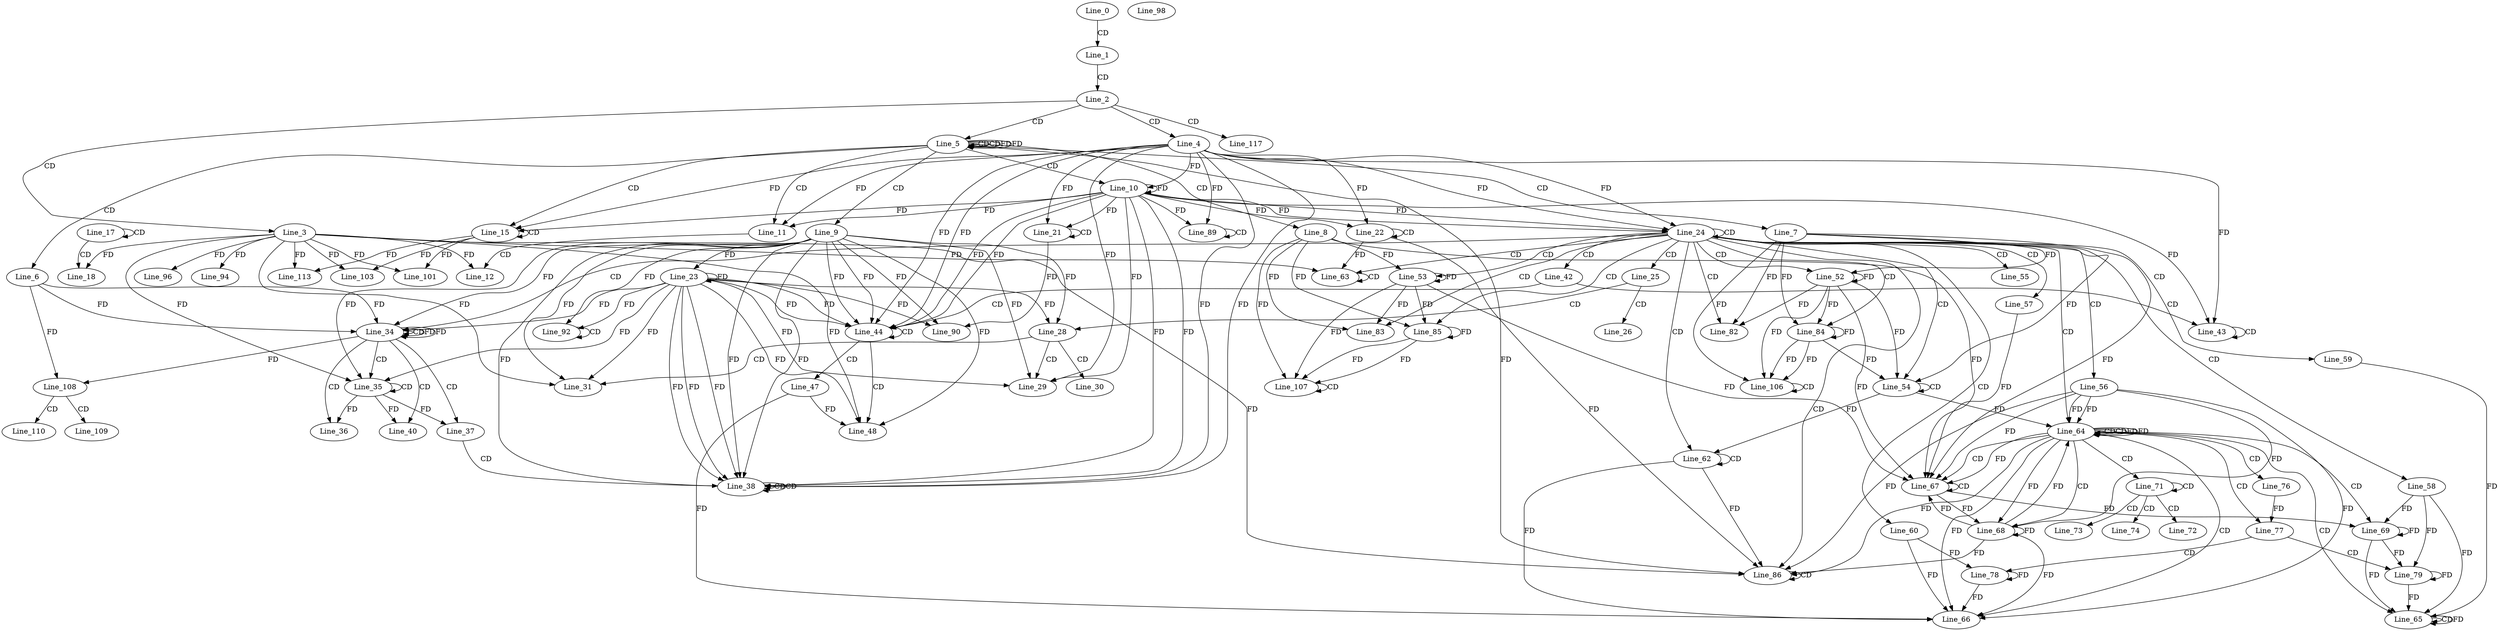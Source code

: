 digraph G {
  Line_0;
  Line_1;
  Line_2;
  Line_3;
  Line_4;
  Line_5;
  Line_5;
  Line_5;
  Line_6;
  Line_7;
  Line_8;
  Line_9;
  Line_10;
  Line_11;
  Line_12;
  Line_12;
  Line_15;
  Line_15;
  Line_17;
  Line_17;
  Line_18;
  Line_18;
  Line_21;
  Line_21;
  Line_22;
  Line_22;
  Line_23;
  Line_24;
  Line_24;
  Line_25;
  Line_26;
  Line_28;
  Line_28;
  Line_28;
  Line_29;
  Line_29;
  Line_29;
  Line_30;
  Line_31;
  Line_31;
  Line_31;
  Line_34;
  Line_34;
  Line_34;
  Line_35;
  Line_35;
  Line_35;
  Line_35;
  Line_36;
  Line_37;
  Line_38;
  Line_38;
  Line_38;
  Line_40;
  Line_42;
  Line_43;
  Line_43;
  Line_44;
  Line_44;
  Line_47;
  Line_48;
  Line_48;
  Line_48;
  Line_52;
  Line_52;
  Line_53;
  Line_53;
  Line_54;
  Line_54;
  Line_55;
  Line_56;
  Line_57;
  Line_58;
  Line_59;
  Line_60;
  Line_62;
  Line_62;
  Line_63;
  Line_63;
  Line_64;
  Line_64;
  Line_65;
  Line_65;
  Line_65;
  Line_66;
  Line_66;
  Line_67;
  Line_67;
  Line_68;
  Line_69;
  Line_71;
  Line_71;
  Line_72;
  Line_73;
  Line_73;
  Line_74;
  Line_76;
  Line_77;
  Line_78;
  Line_79;
  Line_82;
  Line_83;
  Line_84;
  Line_85;
  Line_86;
  Line_86;
  Line_86;
  Line_86;
  Line_89;
  Line_89;
  Line_90;
  Line_92;
  Line_92;
  Line_94;
  Line_96;
  Line_98;
  Line_101;
  Line_103;
  Line_106;
  Line_106;
  Line_107;
  Line_107;
  Line_108;
  Line_108;
  Line_109;
  Line_110;
  Line_113;
  Line_117;
  Line_0 -> Line_1 [ label="CD" ];
  Line_1 -> Line_2 [ label="CD" ];
  Line_2 -> Line_3 [ label="CD" ];
  Line_2 -> Line_4 [ label="CD" ];
  Line_2 -> Line_5 [ label="CD" ];
  Line_5 -> Line_5 [ label="CD" ];
  Line_5 -> Line_5 [ label="CD" ];
  Line_5 -> Line_5 [ label="FD" ];
  Line_5 -> Line_6 [ label="CD" ];
  Line_5 -> Line_7 [ label="CD" ];
  Line_5 -> Line_8 [ label="CD" ];
  Line_5 -> Line_9 [ label="CD" ];
  Line_5 -> Line_10 [ label="CD" ];
  Line_10 -> Line_10 [ label="FD" ];
  Line_4 -> Line_10 [ label="FD" ];
  Line_5 -> Line_11 [ label="CD" ];
  Line_10 -> Line_11 [ label="FD" ];
  Line_4 -> Line_11 [ label="FD" ];
  Line_11 -> Line_12 [ label="CD" ];
  Line_3 -> Line_12 [ label="FD" ];
  Line_5 -> Line_15 [ label="CD" ];
  Line_15 -> Line_15 [ label="CD" ];
  Line_10 -> Line_15 [ label="FD" ];
  Line_4 -> Line_15 [ label="FD" ];
  Line_17 -> Line_17 [ label="CD" ];
  Line_17 -> Line_18 [ label="CD" ];
  Line_3 -> Line_18 [ label="FD" ];
  Line_21 -> Line_21 [ label="CD" ];
  Line_10 -> Line_21 [ label="FD" ];
  Line_4 -> Line_21 [ label="FD" ];
  Line_22 -> Line_22 [ label="CD" ];
  Line_10 -> Line_22 [ label="FD" ];
  Line_4 -> Line_22 [ label="FD" ];
  Line_9 -> Line_23 [ label="FD" ];
  Line_23 -> Line_23 [ label="FD" ];
  Line_10 -> Line_24 [ label="FD" ];
  Line_4 -> Line_24 [ label="FD" ];
  Line_24 -> Line_24 [ label="CD" ];
  Line_10 -> Line_24 [ label="FD" ];
  Line_4 -> Line_24 [ label="FD" ];
  Line_24 -> Line_25 [ label="CD" ];
  Line_25 -> Line_26 [ label="CD" ];
  Line_25 -> Line_28 [ label="CD" ];
  Line_9 -> Line_28 [ label="FD" ];
  Line_23 -> Line_28 [ label="FD" ];
  Line_28 -> Line_29 [ label="CD" ];
  Line_10 -> Line_29 [ label="FD" ];
  Line_4 -> Line_29 [ label="FD" ];
  Line_9 -> Line_29 [ label="FD" ];
  Line_23 -> Line_29 [ label="FD" ];
  Line_28 -> Line_30 [ label="CD" ];
  Line_28 -> Line_31 [ label="CD" ];
  Line_3 -> Line_31 [ label="FD" ];
  Line_9 -> Line_31 [ label="FD" ];
  Line_23 -> Line_31 [ label="FD" ];
  Line_24 -> Line_34 [ label="CD" ];
  Line_6 -> Line_34 [ label="FD" ];
  Line_34 -> Line_34 [ label="CD" ];
  Line_6 -> Line_34 [ label="FD" ];
  Line_34 -> Line_34 [ label="FD" ];
  Line_9 -> Line_34 [ label="FD" ];
  Line_23 -> Line_34 [ label="FD" ];
  Line_34 -> Line_35 [ label="CD" ];
  Line_35 -> Line_35 [ label="CD" ];
  Line_3 -> Line_35 [ label="FD" ];
  Line_9 -> Line_35 [ label="FD" ];
  Line_23 -> Line_35 [ label="FD" ];
  Line_34 -> Line_36 [ label="CD" ];
  Line_35 -> Line_36 [ label="FD" ];
  Line_34 -> Line_37 [ label="CD" ];
  Line_35 -> Line_37 [ label="FD" ];
  Line_37 -> Line_38 [ label="CD" ];
  Line_9 -> Line_38 [ label="FD" ];
  Line_23 -> Line_38 [ label="FD" ];
  Line_10 -> Line_38 [ label="FD" ];
  Line_4 -> Line_38 [ label="FD" ];
  Line_38 -> Line_38 [ label="CD" ];
  Line_9 -> Line_38 [ label="FD" ];
  Line_23 -> Line_38 [ label="FD" ];
  Line_10 -> Line_38 [ label="FD" ];
  Line_4 -> Line_38 [ label="FD" ];
  Line_38 -> Line_38 [ label="CD" ];
  Line_9 -> Line_38 [ label="FD" ];
  Line_23 -> Line_38 [ label="FD" ];
  Line_34 -> Line_40 [ label="CD" ];
  Line_35 -> Line_40 [ label="FD" ];
  Line_24 -> Line_42 [ label="CD" ];
  Line_42 -> Line_43 [ label="CD" ];
  Line_43 -> Line_43 [ label="CD" ];
  Line_10 -> Line_43 [ label="FD" ];
  Line_4 -> Line_43 [ label="FD" ];
  Line_42 -> Line_44 [ label="CD" ];
  Line_10 -> Line_44 [ label="FD" ];
  Line_4 -> Line_44 [ label="FD" ];
  Line_9 -> Line_44 [ label="FD" ];
  Line_23 -> Line_44 [ label="FD" ];
  Line_44 -> Line_44 [ label="CD" ];
  Line_10 -> Line_44 [ label="FD" ];
  Line_4 -> Line_44 [ label="FD" ];
  Line_9 -> Line_44 [ label="FD" ];
  Line_23 -> Line_44 [ label="FD" ];
  Line_44 -> Line_47 [ label="CD" ];
  Line_44 -> Line_48 [ label="CD" ];
  Line_47 -> Line_48 [ label="FD" ];
  Line_9 -> Line_48 [ label="FD" ];
  Line_23 -> Line_48 [ label="FD" ];
  Line_3 -> Line_48 [ label="FD" ];
  Line_24 -> Line_52 [ label="CD" ];
  Line_7 -> Line_52 [ label="FD" ];
  Line_52 -> Line_52 [ label="FD" ];
  Line_24 -> Line_53 [ label="CD" ];
  Line_8 -> Line_53 [ label="FD" ];
  Line_53 -> Line_53 [ label="FD" ];
  Line_24 -> Line_54 [ label="CD" ];
  Line_54 -> Line_54 [ label="CD" ];
  Line_7 -> Line_54 [ label="FD" ];
  Line_52 -> Line_54 [ label="FD" ];
  Line_24 -> Line_55 [ label="CD" ];
  Line_24 -> Line_56 [ label="CD" ];
  Line_24 -> Line_57 [ label="CD" ];
  Line_24 -> Line_58 [ label="CD" ];
  Line_24 -> Line_59 [ label="CD" ];
  Line_24 -> Line_60 [ label="CD" ];
  Line_24 -> Line_62 [ label="CD" ];
  Line_62 -> Line_62 [ label="CD" ];
  Line_54 -> Line_62 [ label="FD" ];
  Line_24 -> Line_63 [ label="CD" ];
  Line_63 -> Line_63 [ label="CD" ];
  Line_3 -> Line_63 [ label="FD" ];
  Line_22 -> Line_63 [ label="FD" ];
  Line_24 -> Line_64 [ label="CD" ];
  Line_64 -> Line_64 [ label="CD" ];
  Line_56 -> Line_64 [ label="FD" ];
  Line_54 -> Line_64 [ label="FD" ];
  Line_64 -> Line_64 [ label="CD" ];
  Line_64 -> Line_64 [ label="FD" ];
  Line_56 -> Line_64 [ label="FD" ];
  Line_64 -> Line_65 [ label="CD" ];
  Line_58 -> Line_65 [ label="FD" ];
  Line_65 -> Line_65 [ label="CD" ];
  Line_65 -> Line_65 [ label="FD" ];
  Line_59 -> Line_65 [ label="FD" ];
  Line_64 -> Line_66 [ label="CD" ];
  Line_47 -> Line_66 [ label="FD" ];
  Line_60 -> Line_66 [ label="FD" ];
  Line_64 -> Line_66 [ label="FD" ];
  Line_56 -> Line_66 [ label="FD" ];
  Line_62 -> Line_66 [ label="FD" ];
  Line_64 -> Line_67 [ label="CD" ];
  Line_67 -> Line_67 [ label="CD" ];
  Line_7 -> Line_67 [ label="FD" ];
  Line_52 -> Line_67 [ label="FD" ];
  Line_64 -> Line_67 [ label="FD" ];
  Line_56 -> Line_67 [ label="FD" ];
  Line_57 -> Line_67 [ label="FD" ];
  Line_8 -> Line_67 [ label="FD" ];
  Line_53 -> Line_67 [ label="FD" ];
  Line_64 -> Line_68 [ label="CD" ];
  Line_64 -> Line_68 [ label="FD" ];
  Line_68 -> Line_68 [ label="FD" ];
  Line_56 -> Line_68 [ label="FD" ];
  Line_67 -> Line_68 [ label="FD" ];
  Line_64 -> Line_69 [ label="CD" ];
  Line_69 -> Line_69 [ label="FD" ];
  Line_58 -> Line_69 [ label="FD" ];
  Line_67 -> Line_69 [ label="FD" ];
  Line_64 -> Line_71 [ label="CD" ];
  Line_71 -> Line_71 [ label="CD" ];
  Line_71 -> Line_72 [ label="CD" ];
  Line_71 -> Line_73 [ label="CD" ];
  Line_71 -> Line_74 [ label="CD" ];
  Line_64 -> Line_76 [ label="CD" ];
  Line_64 -> Line_77 [ label="CD" ];
  Line_76 -> Line_77 [ label="FD" ];
  Line_77 -> Line_78 [ label="CD" ];
  Line_78 -> Line_78 [ label="FD" ];
  Line_60 -> Line_78 [ label="FD" ];
  Line_77 -> Line_79 [ label="CD" ];
  Line_69 -> Line_79 [ label="FD" ];
  Line_79 -> Line_79 [ label="FD" ];
  Line_58 -> Line_79 [ label="FD" ];
  Line_24 -> Line_82 [ label="CD" ];
  Line_7 -> Line_82 [ label="FD" ];
  Line_52 -> Line_82 [ label="FD" ];
  Line_24 -> Line_83 [ label="CD" ];
  Line_8 -> Line_83 [ label="FD" ];
  Line_53 -> Line_83 [ label="FD" ];
  Line_24 -> Line_84 [ label="CD" ];
  Line_7 -> Line_84 [ label="FD" ];
  Line_52 -> Line_84 [ label="FD" ];
  Line_84 -> Line_84 [ label="FD" ];
  Line_24 -> Line_85 [ label="CD" ];
  Line_8 -> Line_85 [ label="FD" ];
  Line_53 -> Line_85 [ label="FD" ];
  Line_85 -> Line_85 [ label="FD" ];
  Line_24 -> Line_86 [ label="CD" ];
  Line_5 -> Line_86 [ label="FD" ];
  Line_86 -> Line_86 [ label="CD" ];
  Line_3 -> Line_86 [ label="FD" ];
  Line_22 -> Line_86 [ label="FD" ];
  Line_64 -> Line_86 [ label="FD" ];
  Line_68 -> Line_86 [ label="FD" ];
  Line_56 -> Line_86 [ label="FD" ];
  Line_62 -> Line_86 [ label="FD" ];
  Line_89 -> Line_89 [ label="CD" ];
  Line_10 -> Line_89 [ label="FD" ];
  Line_4 -> Line_89 [ label="FD" ];
  Line_9 -> Line_90 [ label="FD" ];
  Line_23 -> Line_90 [ label="FD" ];
  Line_21 -> Line_90 [ label="FD" ];
  Line_92 -> Line_92 [ label="CD" ];
  Line_9 -> Line_92 [ label="FD" ];
  Line_23 -> Line_92 [ label="FD" ];
  Line_3 -> Line_94 [ label="FD" ];
  Line_3 -> Line_96 [ label="FD" ];
  Line_3 -> Line_101 [ label="FD" ];
  Line_15 -> Line_101 [ label="FD" ];
  Line_3 -> Line_103 [ label="FD" ];
  Line_15 -> Line_103 [ label="FD" ];
  Line_7 -> Line_106 [ label="FD" ];
  Line_52 -> Line_106 [ label="FD" ];
  Line_84 -> Line_106 [ label="FD" ];
  Line_106 -> Line_106 [ label="CD" ];
  Line_84 -> Line_106 [ label="FD" ];
  Line_8 -> Line_107 [ label="FD" ];
  Line_53 -> Line_107 [ label="FD" ];
  Line_85 -> Line_107 [ label="FD" ];
  Line_107 -> Line_107 [ label="CD" ];
  Line_85 -> Line_107 [ label="FD" ];
  Line_6 -> Line_108 [ label="FD" ];
  Line_34 -> Line_108 [ label="FD" ];
  Line_108 -> Line_109 [ label="CD" ];
  Line_108 -> Line_110 [ label="CD" ];
  Line_3 -> Line_113 [ label="FD" ];
  Line_15 -> Line_113 [ label="FD" ];
  Line_2 -> Line_117 [ label="CD" ];
  Line_5 -> Line_5 [ label="FD" ];
  Line_34 -> Line_34 [ label="FD" ];
  Line_84 -> Line_54 [ label="FD" ];
  Line_64 -> Line_64 [ label="FD" ];
  Line_68 -> Line_64 [ label="FD" ];
  Line_69 -> Line_65 [ label="FD" ];
  Line_79 -> Line_65 [ label="FD" ];
  Line_78 -> Line_66 [ label="FD" ];
  Line_68 -> Line_66 [ label="FD" ];
  Line_68 -> Line_67 [ label="FD" ];
}
